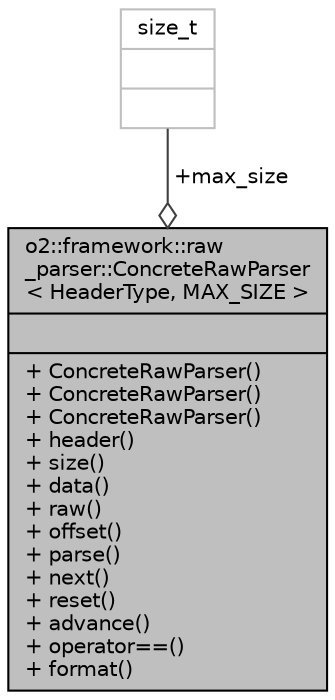 digraph "o2::framework::raw_parser::ConcreteRawParser&lt; HeaderType, MAX_SIZE &gt;"
{
 // INTERACTIVE_SVG=YES
  bgcolor="transparent";
  edge [fontname="Helvetica",fontsize="10",labelfontname="Helvetica",labelfontsize="10"];
  node [fontname="Helvetica",fontsize="10",shape=record];
  Node1 [label="{o2::framework::raw\l_parser::ConcreteRawParser\l\< HeaderType, MAX_SIZE \>\n||+ ConcreteRawParser()\l+ ConcreteRawParser()\l+ ConcreteRawParser()\l+ header()\l+ size()\l+ data()\l+ raw()\l+ offset()\l+ parse()\l+ next()\l+ reset()\l+ advance()\l+ operator==()\l+ format()\l}",height=0.2,width=0.4,color="black", fillcolor="grey75", style="filled", fontcolor="black"];
  Node2 -> Node1 [color="grey25",fontsize="10",style="solid",label=" +max_size" ,arrowhead="odiamond",fontname="Helvetica"];
  Node2 [label="{size_t\n||}",height=0.2,width=0.4,color="grey75"];
}
